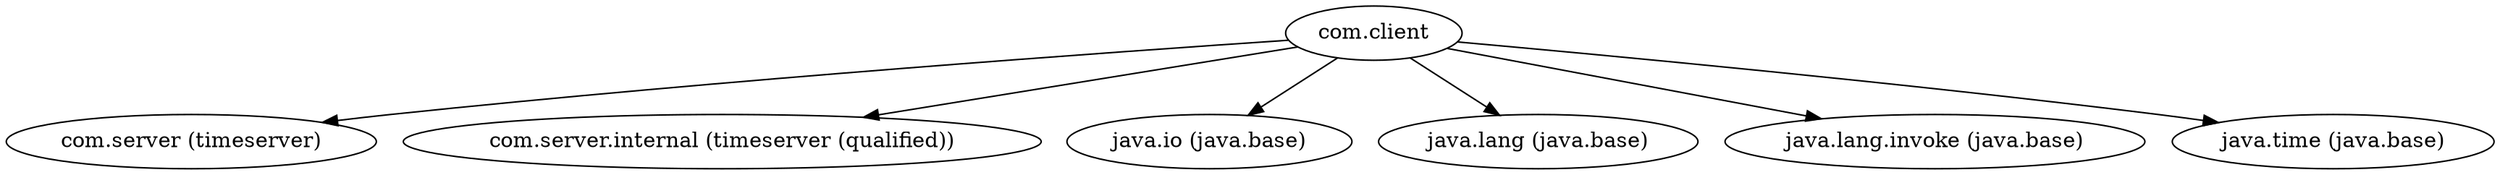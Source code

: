 digraph "timeclient" {
    // Path: D:\IdeaProjects\new-features\jigsaw_ch11\ch11_3_2_accessibility\topic2\build\timeclient
   "com.client"                                       -> "com.server (timeserver)";
   "com.client"                                       -> "com.server.internal (timeserver (qualified))";
   "com.client"                                       -> "java.io (java.base)";
   "com.client"                                       -> "java.lang (java.base)";
   "com.client"                                       -> "java.lang.invoke (java.base)";
   "com.client"                                       -> "java.time (java.base)";
}
